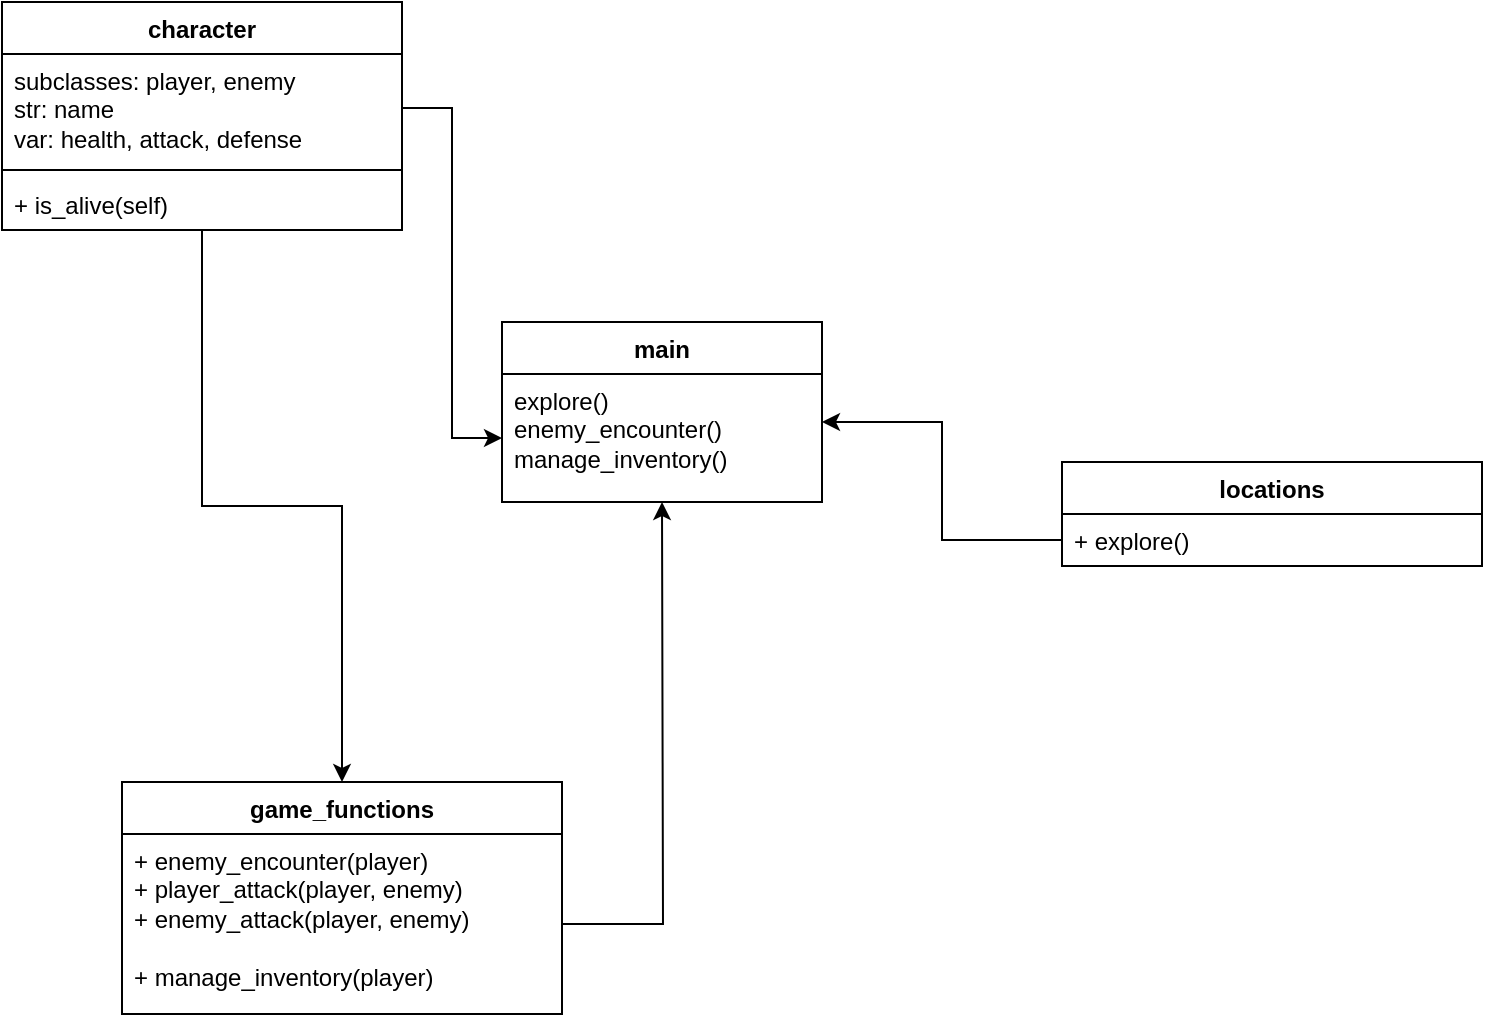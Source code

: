 <mxfile version="23.1.6" type="github">
  <diagram id="C5RBs43oDa-KdzZeNtuy" name="Page-1">
    <mxGraphModel dx="596" dy="737" grid="1" gridSize="10" guides="1" tooltips="1" connect="1" arrows="1" fold="1" page="1" pageScale="1" pageWidth="827" pageHeight="1169" math="0" shadow="0">
      <root>
        <mxCell id="WIyWlLk6GJQsqaUBKTNV-0" />
        <mxCell id="WIyWlLk6GJQsqaUBKTNV-1" parent="WIyWlLk6GJQsqaUBKTNV-0" />
        <mxCell id="cgnTvV72nEw2MkbSp3T--0" value="main" style="swimlane;fontStyle=1;align=center;verticalAlign=top;childLayout=stackLayout;horizontal=1;startSize=26;horizontalStack=0;resizeParent=1;resizeParentMax=0;resizeLast=0;collapsible=1;marginBottom=0;whiteSpace=wrap;html=1;" vertex="1" parent="WIyWlLk6GJQsqaUBKTNV-1">
          <mxGeometry x="320" y="320" width="160" height="90" as="geometry" />
        </mxCell>
        <mxCell id="cgnTvV72nEw2MkbSp3T--3" value="explore()&lt;br&gt;enemy_encounter()&lt;br&gt;manage_inventory()" style="text;strokeColor=none;fillColor=none;align=left;verticalAlign=top;spacingLeft=4;spacingRight=4;overflow=hidden;rotatable=0;points=[[0,0.5],[1,0.5]];portConstraint=eastwest;whiteSpace=wrap;html=1;" vertex="1" parent="cgnTvV72nEw2MkbSp3T--0">
          <mxGeometry y="26" width="160" height="64" as="geometry" />
        </mxCell>
        <mxCell id="cgnTvV72nEw2MkbSp3T--13" style="edgeStyle=orthogonalEdgeStyle;rounded=0;orthogonalLoop=1;jettySize=auto;html=1;entryX=0.5;entryY=0;entryDx=0;entryDy=0;" edge="1" parent="WIyWlLk6GJQsqaUBKTNV-1" source="cgnTvV72nEw2MkbSp3T--4" target="cgnTvV72nEw2MkbSp3T--9">
          <mxGeometry relative="1" as="geometry" />
        </mxCell>
        <mxCell id="cgnTvV72nEw2MkbSp3T--4" value="character" style="swimlane;fontStyle=1;align=center;verticalAlign=top;childLayout=stackLayout;horizontal=1;startSize=26;horizontalStack=0;resizeParent=1;resizeParentMax=0;resizeLast=0;collapsible=1;marginBottom=0;whiteSpace=wrap;html=1;" vertex="1" parent="WIyWlLk6GJQsqaUBKTNV-1">
          <mxGeometry x="70" y="160" width="200" height="114" as="geometry" />
        </mxCell>
        <mxCell id="cgnTvV72nEw2MkbSp3T--5" value="subclasses: player, enemy&lt;br&gt;str: name&lt;br&gt;var: health, attack, defense" style="text;strokeColor=none;fillColor=none;align=left;verticalAlign=top;spacingLeft=4;spacingRight=4;overflow=hidden;rotatable=0;points=[[0,0.5],[1,0.5]];portConstraint=eastwest;whiteSpace=wrap;html=1;" vertex="1" parent="cgnTvV72nEw2MkbSp3T--4">
          <mxGeometry y="26" width="200" height="54" as="geometry" />
        </mxCell>
        <mxCell id="cgnTvV72nEw2MkbSp3T--6" value="" style="line;strokeWidth=1;fillColor=none;align=left;verticalAlign=middle;spacingTop=-1;spacingLeft=3;spacingRight=3;rotatable=0;labelPosition=right;points=[];portConstraint=eastwest;strokeColor=inherit;" vertex="1" parent="cgnTvV72nEw2MkbSp3T--4">
          <mxGeometry y="80" width="200" height="8" as="geometry" />
        </mxCell>
        <mxCell id="cgnTvV72nEw2MkbSp3T--7" value="+ is_alive(self)" style="text;strokeColor=none;fillColor=none;align=left;verticalAlign=top;spacingLeft=4;spacingRight=4;overflow=hidden;rotatable=0;points=[[0,0.5],[1,0.5]];portConstraint=eastwest;whiteSpace=wrap;html=1;" vertex="1" parent="cgnTvV72nEw2MkbSp3T--4">
          <mxGeometry y="88" width="200" height="26" as="geometry" />
        </mxCell>
        <mxCell id="cgnTvV72nEw2MkbSp3T--9" value="game_functions" style="swimlane;fontStyle=1;align=center;verticalAlign=top;childLayout=stackLayout;horizontal=1;startSize=26;horizontalStack=0;resizeParent=1;resizeParentMax=0;resizeLast=0;collapsible=1;marginBottom=0;whiteSpace=wrap;html=1;" vertex="1" parent="WIyWlLk6GJQsqaUBKTNV-1">
          <mxGeometry x="130" y="550" width="220" height="116" as="geometry" />
        </mxCell>
        <mxCell id="cgnTvV72nEw2MkbSp3T--20" style="edgeStyle=orthogonalEdgeStyle;rounded=0;orthogonalLoop=1;jettySize=auto;html=1;" edge="1" parent="cgnTvV72nEw2MkbSp3T--9" source="cgnTvV72nEw2MkbSp3T--12">
          <mxGeometry relative="1" as="geometry">
            <mxPoint x="270" y="-140" as="targetPoint" />
          </mxGeometry>
        </mxCell>
        <mxCell id="cgnTvV72nEw2MkbSp3T--12" value="+ enemy_encounter(player)&lt;div&gt;+ player_attack(player, enemy)&lt;/div&gt;&lt;div&gt;+ enemy_attack(player, enemy)&lt;/div&gt;&lt;div&gt;&lt;br&gt;&lt;/div&gt;&lt;div&gt;+ manage_inventory(player)&lt;/div&gt;" style="text;strokeColor=none;fillColor=none;align=left;verticalAlign=top;spacingLeft=4;spacingRight=4;overflow=hidden;rotatable=0;points=[[0,0.5],[1,0.5]];portConstraint=eastwest;whiteSpace=wrap;html=1;" vertex="1" parent="cgnTvV72nEw2MkbSp3T--9">
          <mxGeometry y="26" width="220" height="90" as="geometry" />
        </mxCell>
        <mxCell id="cgnTvV72nEw2MkbSp3T--16" value="locations" style="swimlane;fontStyle=1;align=center;verticalAlign=top;childLayout=stackLayout;horizontal=1;startSize=26;horizontalStack=0;resizeParent=1;resizeParentMax=0;resizeLast=0;collapsible=1;marginBottom=0;whiteSpace=wrap;html=1;" vertex="1" parent="WIyWlLk6GJQsqaUBKTNV-1">
          <mxGeometry x="600" y="390" width="210" height="52" as="geometry" />
        </mxCell>
        <mxCell id="cgnTvV72nEw2MkbSp3T--19" value="+ explore()" style="text;strokeColor=none;fillColor=none;align=left;verticalAlign=top;spacingLeft=4;spacingRight=4;overflow=hidden;rotatable=0;points=[[0,0.5],[1,0.5]];portConstraint=eastwest;whiteSpace=wrap;html=1;" vertex="1" parent="cgnTvV72nEw2MkbSp3T--16">
          <mxGeometry y="26" width="210" height="26" as="geometry" />
        </mxCell>
        <mxCell id="cgnTvV72nEw2MkbSp3T--22" style="edgeStyle=orthogonalEdgeStyle;rounded=0;orthogonalLoop=1;jettySize=auto;html=1;entryX=0;entryY=0.5;entryDx=0;entryDy=0;" edge="1" parent="WIyWlLk6GJQsqaUBKTNV-1" source="cgnTvV72nEw2MkbSp3T--5" target="cgnTvV72nEw2MkbSp3T--3">
          <mxGeometry relative="1" as="geometry" />
        </mxCell>
        <mxCell id="cgnTvV72nEw2MkbSp3T--23" style="edgeStyle=orthogonalEdgeStyle;rounded=0;orthogonalLoop=1;jettySize=auto;html=1;entryX=1;entryY=0.375;entryDx=0;entryDy=0;entryPerimeter=0;" edge="1" parent="WIyWlLk6GJQsqaUBKTNV-1" source="cgnTvV72nEw2MkbSp3T--19" target="cgnTvV72nEw2MkbSp3T--3">
          <mxGeometry relative="1" as="geometry" />
        </mxCell>
      </root>
    </mxGraphModel>
  </diagram>
</mxfile>
